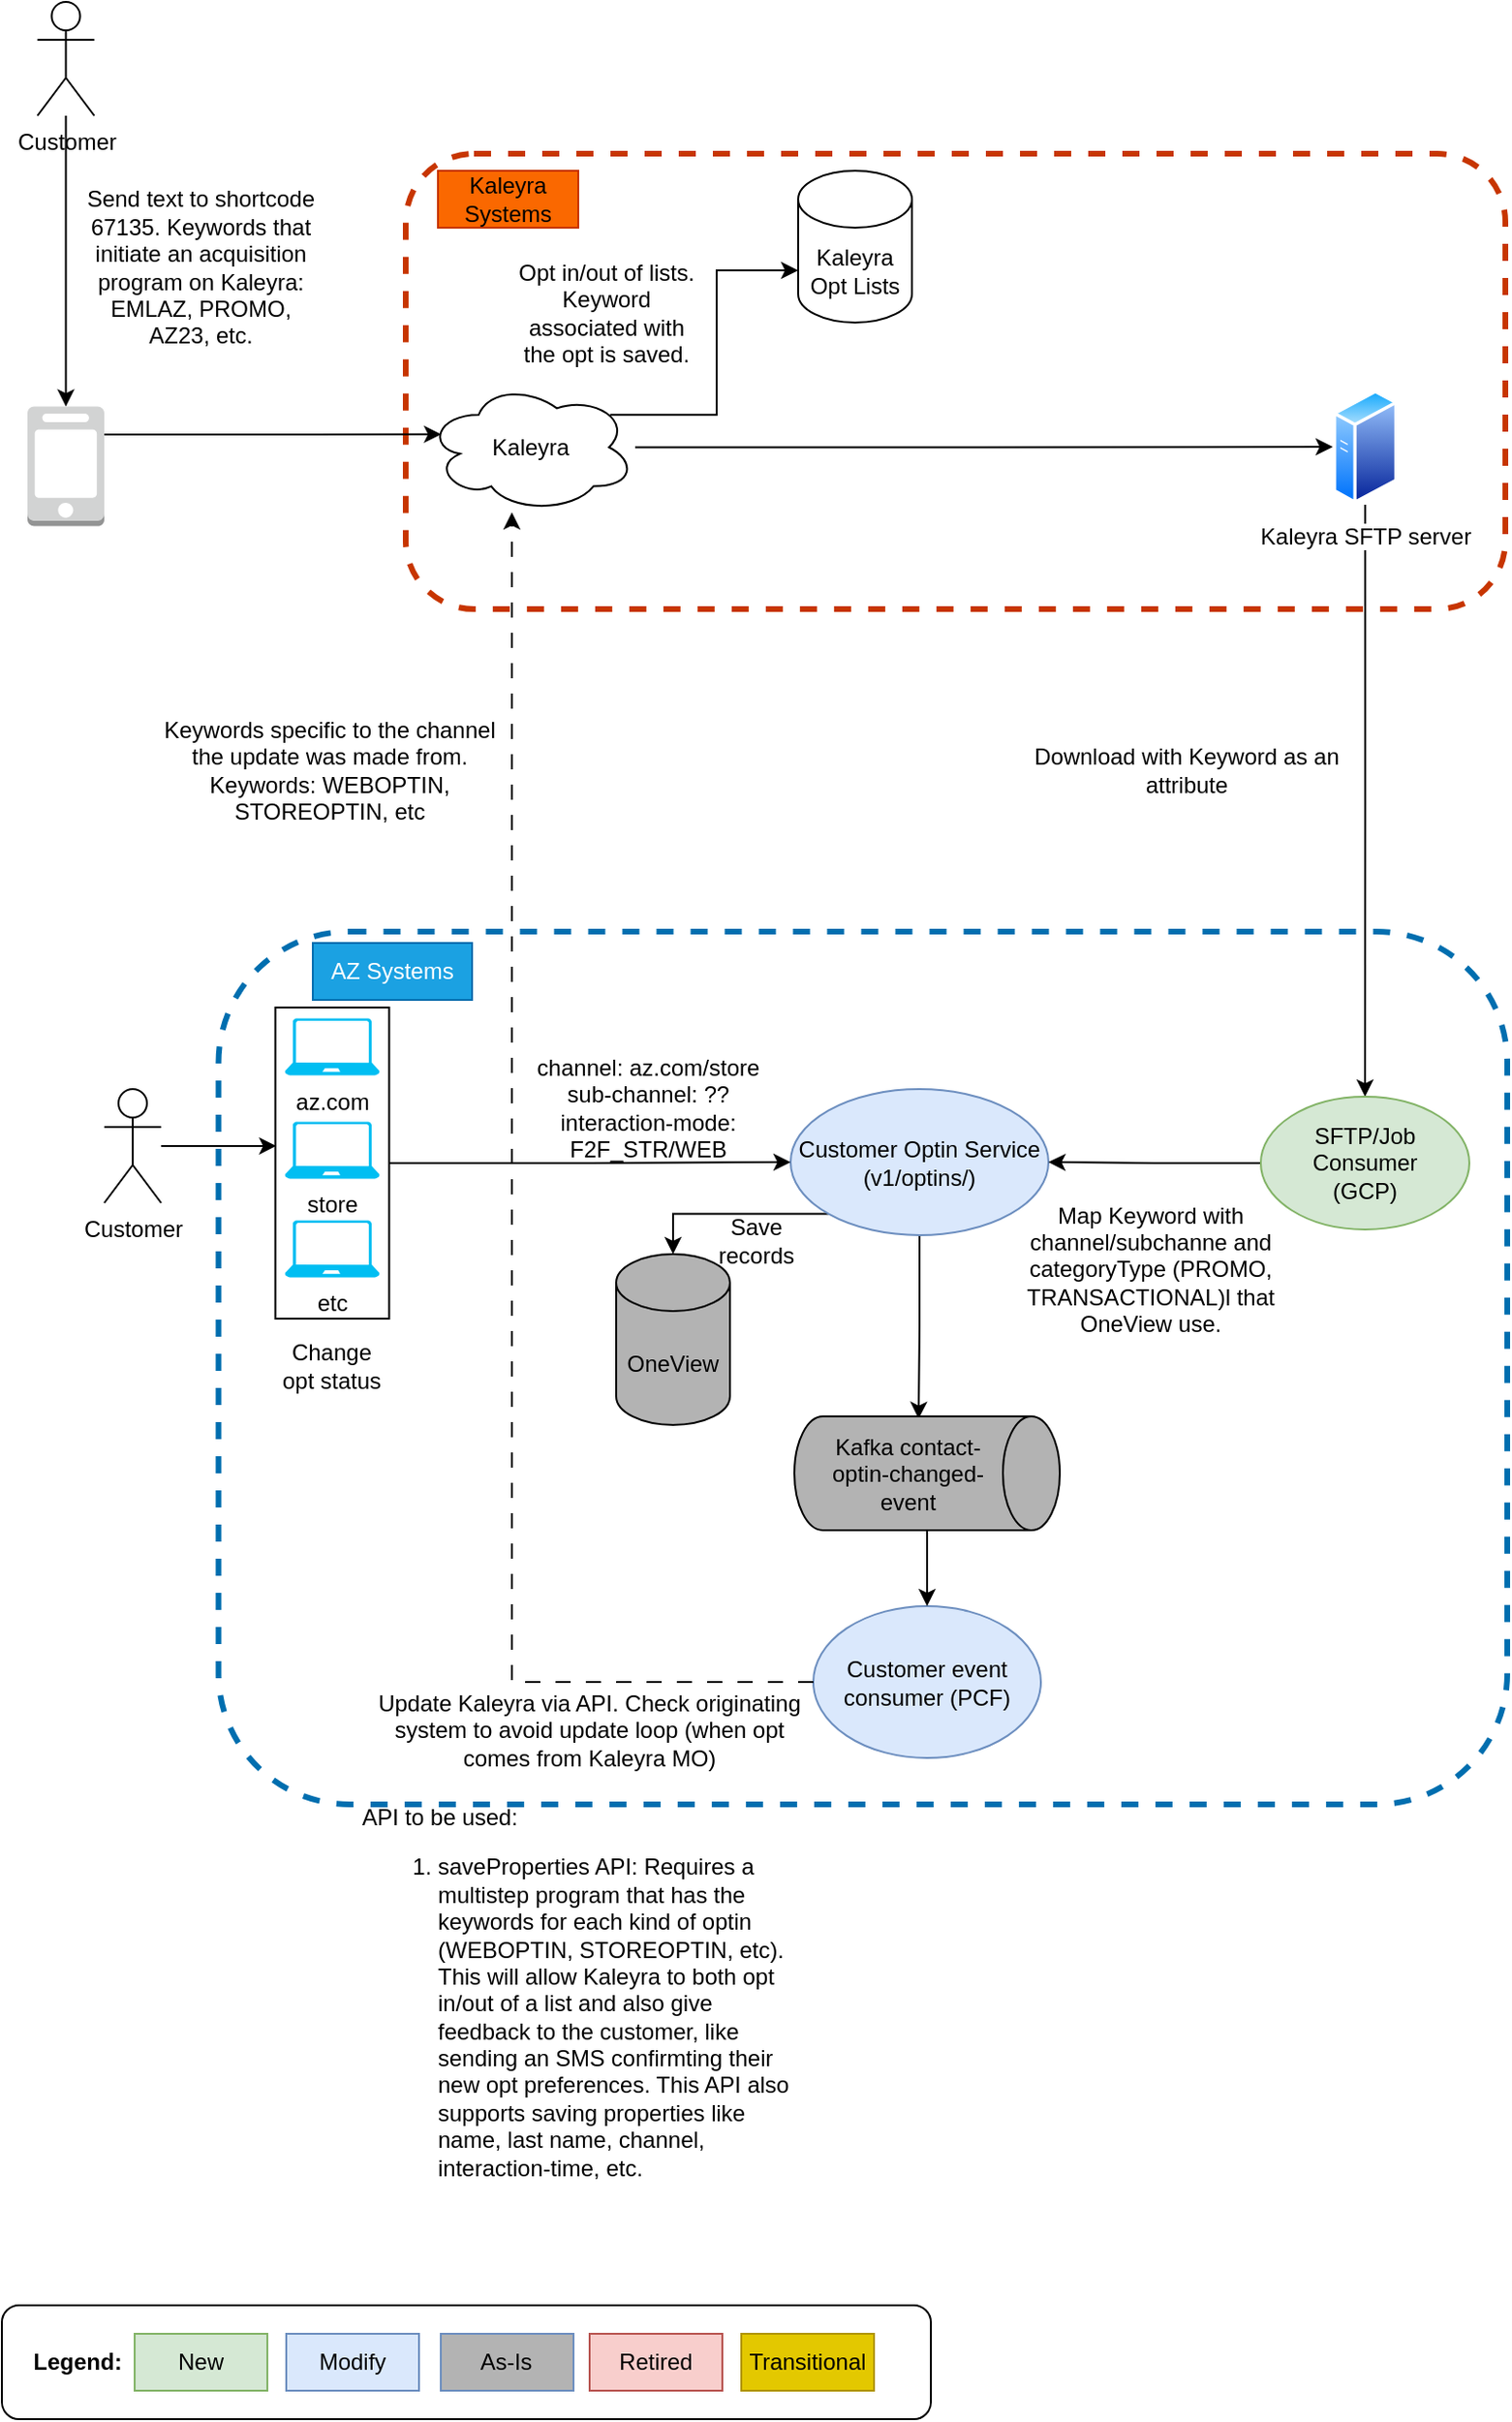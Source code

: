 <mxfile version="22.0.4" type="github">
  <diagram name="Page-1" id="bPTVf-BsiwisX3_Dfg2u">
    <mxGraphModel dx="1306" dy="830" grid="1" gridSize="10" guides="1" tooltips="1" connect="1" arrows="1" fold="1" page="1" pageScale="1" pageWidth="850" pageHeight="1100" math="0" shadow="0">
      <root>
        <mxCell id="0" />
        <mxCell id="1" parent="0" />
        <mxCell id="ZKfquur338v5OgfnKdS0-71" value="" style="rounded=1;whiteSpace=wrap;html=1;dashed=1;fillColor=none;strokeColor=#006EAF;fillStyle=auto;strokeWidth=3;fontColor=#ffffff;" parent="1" vertex="1">
          <mxGeometry x="134.25" y="550" width="679.75" height="460" as="geometry" />
        </mxCell>
        <mxCell id="ZKfquur338v5OgfnKdS0-1" value="OneView" style="shape=cylinder3;whiteSpace=wrap;html=1;boundedLbl=1;backgroundOutline=1;size=15;fillColor=#B3B3B3;" parent="1" vertex="1">
          <mxGeometry x="344" y="720" width="60" height="90" as="geometry" />
        </mxCell>
        <mxCell id="OoSU39PZylGbcR47JcE7-18" style="edgeStyle=orthogonalEdgeStyle;rounded=0;orthogonalLoop=1;jettySize=auto;html=1;entryX=0.5;entryY=0;entryDx=0;entryDy=0;entryPerimeter=0;" parent="1" source="ZKfquur338v5OgfnKdS0-3" target="ZKfquur338v5OgfnKdS0-7" edge="1">
          <mxGeometry relative="1" as="geometry" />
        </mxCell>
        <mxCell id="ZKfquur338v5OgfnKdS0-3" value="Customer" style="shape=umlActor;verticalLabelPosition=bottom;verticalAlign=top;html=1;outlineConnect=0;" parent="1" vertex="1">
          <mxGeometry x="38.75" y="60" width="30" height="60" as="geometry" />
        </mxCell>
        <mxCell id="ZKfquur338v5OgfnKdS0-7" value="" style="outlineConnect=0;dashed=0;verticalLabelPosition=bottom;verticalAlign=top;align=center;html=1;shape=mxgraph.aws3.mobile_client;fillColor=#D2D3D3;gradientColor=none;" parent="1" vertex="1">
          <mxGeometry x="33.5" y="273.25" width="40.5" height="63" as="geometry" />
        </mxCell>
        <mxCell id="ZKfquur338v5OgfnKdS0-22" style="edgeStyle=orthogonalEdgeStyle;rounded=0;orthogonalLoop=1;jettySize=auto;html=1;entryX=0.021;entryY=0.532;entryDx=0;entryDy=0;entryPerimeter=0;" parent="1" source="ZKfquur338v5OgfnKdS0-15" target="ZKfquur338v5OgfnKdS0-18" edge="1">
          <mxGeometry relative="1" as="geometry" />
        </mxCell>
        <mxCell id="ZKfquur338v5OgfnKdS0-56" style="edgeStyle=orthogonalEdgeStyle;rounded=0;orthogonalLoop=1;jettySize=auto;html=1;exitX=0;exitY=1;exitDx=0;exitDy=0;entryX=0.5;entryY=0;entryDx=0;entryDy=0;entryPerimeter=0;" parent="1" source="ZKfquur338v5OgfnKdS0-15" target="ZKfquur338v5OgfnKdS0-1" edge="1">
          <mxGeometry relative="1" as="geometry" />
        </mxCell>
        <mxCell id="ZKfquur338v5OgfnKdS0-15" value="Customer Optin Service&lt;br&gt;(v1/optins/)" style="ellipse;whiteSpace=wrap;html=1;fillColor=#dae8fc;strokeColor=#6c8ebf;" parent="1" vertex="1">
          <mxGeometry x="436" y="633" width="136" height="77" as="geometry" />
        </mxCell>
        <mxCell id="ZKfquur338v5OgfnKdS0-20" value="" style="group" parent="1" vertex="1" connectable="0">
          <mxGeometry x="438" y="805.5" width="140" height="60" as="geometry" />
        </mxCell>
        <mxCell id="ZKfquur338v5OgfnKdS0-18" value="" style="shape=cylinder3;whiteSpace=wrap;html=1;boundedLbl=1;backgroundOutline=1;size=15;rotation=90;fillColor=#B3B3B3;" parent="ZKfquur338v5OgfnKdS0-20" vertex="1">
          <mxGeometry x="40" y="-40" width="60" height="140" as="geometry" />
        </mxCell>
        <mxCell id="ZKfquur338v5OgfnKdS0-19" value="Kafka&amp;nbsp;contact-optin-changed-event" style="text;html=1;strokeColor=none;fillColor=none;align=center;verticalAlign=middle;whiteSpace=wrap;rounded=0;" parent="ZKfquur338v5OgfnKdS0-20" vertex="1">
          <mxGeometry x="10" y="15" width="100" height="30" as="geometry" />
        </mxCell>
        <mxCell id="ZKfquur338v5OgfnKdS0-23" value="Customer event consumer (PCF)" style="ellipse;whiteSpace=wrap;html=1;fillColor=#dae8fc;strokeColor=#6c8ebf;" parent="1" vertex="1">
          <mxGeometry x="448" y="905.5" width="120" height="80" as="geometry" />
        </mxCell>
        <mxCell id="ZKfquur338v5OgfnKdS0-24" style="edgeStyle=orthogonalEdgeStyle;rounded=0;orthogonalLoop=1;jettySize=auto;html=1;entryX=0.5;entryY=0;entryDx=0;entryDy=0;" parent="1" source="ZKfquur338v5OgfnKdS0-18" target="ZKfquur338v5OgfnKdS0-23" edge="1">
          <mxGeometry relative="1" as="geometry" />
        </mxCell>
        <mxCell id="ZKfquur338v5OgfnKdS0-26" value="Update Kaleyra via API. Check originating system to avoid update loop (when opt comes from Kaleyra MO)" style="text;html=1;strokeColor=none;fillColor=none;align=center;verticalAlign=middle;whiteSpace=wrap;rounded=0;" parent="1" vertex="1">
          <mxGeometry x="214.5" y="955.5" width="230" height="30" as="geometry" />
        </mxCell>
        <mxCell id="ZKfquur338v5OgfnKdS0-38" style="edgeStyle=orthogonalEdgeStyle;rounded=0;orthogonalLoop=1;jettySize=auto;html=1;entryX=0.008;entryY=0.445;entryDx=0;entryDy=0;entryPerimeter=0;" parent="1" source="ZKfquur338v5OgfnKdS0-27" target="ZKfquur338v5OgfnKdS0-36" edge="1">
          <mxGeometry relative="1" as="geometry" />
        </mxCell>
        <mxCell id="ZKfquur338v5OgfnKdS0-27" value="Customer" style="shape=umlActor;verticalLabelPosition=bottom;verticalAlign=top;html=1;outlineConnect=0;" parent="1" vertex="1">
          <mxGeometry x="74" y="633" width="30" height="60" as="geometry" />
        </mxCell>
        <mxCell id="ZKfquur338v5OgfnKdS0-37" value="" style="group" parent="1" vertex="1" connectable="0">
          <mxGeometry x="164.25" y="595.75" width="60" height="198.25" as="geometry" />
        </mxCell>
        <mxCell id="ZKfquur338v5OgfnKdS0-33" value="" style="group" parent="ZKfquur338v5OgfnKdS0-37" vertex="1" connectable="0">
          <mxGeometry x="5" width="55" height="158.25" as="geometry" />
        </mxCell>
        <mxCell id="ZKfquur338v5OgfnKdS0-36" value="" style="rounded=0;whiteSpace=wrap;html=1;" parent="ZKfquur338v5OgfnKdS0-33" vertex="1">
          <mxGeometry x="-5" y="-5.75" width="60" height="164" as="geometry" />
        </mxCell>
        <mxCell id="ZKfquur338v5OgfnKdS0-28" value="az.com" style="verticalLabelPosition=bottom;html=1;verticalAlign=top;align=center;strokeColor=none;fillColor=#00BEF2;shape=mxgraph.azure.laptop;pointerEvents=1;" parent="ZKfquur338v5OgfnKdS0-33" vertex="1">
          <mxGeometry width="50" height="30" as="geometry" />
        </mxCell>
        <mxCell id="ZKfquur338v5OgfnKdS0-29" value="store" style="verticalLabelPosition=bottom;html=1;verticalAlign=top;align=center;strokeColor=none;fillColor=#00BEF2;shape=mxgraph.azure.laptop;pointerEvents=1;" parent="ZKfquur338v5OgfnKdS0-33" vertex="1">
          <mxGeometry y="54.5" width="50" height="30" as="geometry" />
        </mxCell>
        <mxCell id="ZKfquur338v5OgfnKdS0-30" value="etc" style="verticalLabelPosition=bottom;html=1;verticalAlign=top;align=center;strokeColor=none;fillColor=#00BEF2;shape=mxgraph.azure.laptop;pointerEvents=1;" parent="ZKfquur338v5OgfnKdS0-33" vertex="1">
          <mxGeometry y="106.5" width="50" height="30" as="geometry" />
        </mxCell>
        <mxCell id="ZKfquur338v5OgfnKdS0-35" value="Change opt status" style="text;html=1;strokeColor=none;fillColor=none;align=center;verticalAlign=middle;whiteSpace=wrap;rounded=0;" parent="ZKfquur338v5OgfnKdS0-37" vertex="1">
          <mxGeometry y="168.25" width="60" height="30" as="geometry" />
        </mxCell>
        <mxCell id="ZKfquur338v5OgfnKdS0-40" style="edgeStyle=orthogonalEdgeStyle;rounded=0;orthogonalLoop=1;jettySize=auto;html=1;entryX=0;entryY=0.5;entryDx=0;entryDy=0;" parent="1" source="ZKfquur338v5OgfnKdS0-36" target="ZKfquur338v5OgfnKdS0-15" edge="1">
          <mxGeometry relative="1" as="geometry" />
        </mxCell>
        <mxCell id="ZKfquur338v5OgfnKdS0-54" style="edgeStyle=orthogonalEdgeStyle;rounded=0;orthogonalLoop=1;jettySize=auto;html=1;entryX=0.5;entryY=0;entryDx=0;entryDy=0;fillColor=#f8cecc;strokeColor=#000000;strokeWidth=1;" parent="1" source="ZKfquur338v5OgfnKdS0-51" target="ZKfquur338v5OgfnKdS0-53" edge="1">
          <mxGeometry relative="1" as="geometry" />
        </mxCell>
        <mxCell id="ZKfquur338v5OgfnKdS0-58" style="edgeStyle=orthogonalEdgeStyle;rounded=0;orthogonalLoop=1;jettySize=auto;html=1;entryX=1;entryY=0.5;entryDx=0;entryDy=0;strokeWidth=1;fillColor=#f8cecc;strokeColor=#000000;" parent="1" source="ZKfquur338v5OgfnKdS0-53" target="ZKfquur338v5OgfnKdS0-15" edge="1">
          <mxGeometry relative="1" as="geometry" />
        </mxCell>
        <mxCell id="ZKfquur338v5OgfnKdS0-53" value="SFTP/Job Consumer&lt;br&gt;(GCP)" style="ellipse;whiteSpace=wrap;html=1;fillColor=#d5e8d4;strokeColor=#82b366;" parent="1" vertex="1">
          <mxGeometry x="684" y="637" width="110" height="70" as="geometry" />
        </mxCell>
        <mxCell id="ZKfquur338v5OgfnKdS0-57" value="Save records" style="text;html=1;strokeColor=none;fillColor=none;align=center;verticalAlign=middle;whiteSpace=wrap;rounded=0;" parent="1" vertex="1">
          <mxGeometry x="388" y="698" width="60" height="30" as="geometry" />
        </mxCell>
        <mxCell id="ZKfquur338v5OgfnKdS0-60" value="" style="group" parent="1" vertex="1" connectable="0">
          <mxGeometry x="20" y="1274" width="490" height="60" as="geometry" />
        </mxCell>
        <mxCell id="ZKfquur338v5OgfnKdS0-61" value="" style="rounded=1;whiteSpace=wrap;html=1;" parent="ZKfquur338v5OgfnKdS0-60" vertex="1">
          <mxGeometry width="490" height="60" as="geometry" />
        </mxCell>
        <mxCell id="ZKfquur338v5OgfnKdS0-62" value="New" style="rounded=0;whiteSpace=wrap;html=1;fillColor=#d5e8d4;strokeColor=#82b366;" parent="ZKfquur338v5OgfnKdS0-60" vertex="1">
          <mxGeometry x="70.02" y="15" width="70" height="30" as="geometry" />
        </mxCell>
        <mxCell id="ZKfquur338v5OgfnKdS0-63" value="Modify" style="rounded=0;whiteSpace=wrap;html=1;fillColor=#dae8fc;strokeColor=#6c8ebf;" parent="ZKfquur338v5OgfnKdS0-60" vertex="1">
          <mxGeometry x="150" y="15" width="70" height="30" as="geometry" />
        </mxCell>
        <mxCell id="ZKfquur338v5OgfnKdS0-64" value="Retired" style="rounded=0;whiteSpace=wrap;html=1;fillColor=#f8cecc;strokeColor=#b85450;" parent="ZKfquur338v5OgfnKdS0-60" vertex="1">
          <mxGeometry x="310" y="15" width="70" height="30" as="geometry" />
        </mxCell>
        <mxCell id="ZKfquur338v5OgfnKdS0-65" value="Transitional" style="rounded=0;whiteSpace=wrap;html=1;fillColor=#e3c800;strokeColor=#B09500;fontColor=#000000;" parent="ZKfquur338v5OgfnKdS0-60" vertex="1">
          <mxGeometry x="390" y="15" width="70" height="30" as="geometry" />
        </mxCell>
        <mxCell id="ZKfquur338v5OgfnKdS0-66" value="&lt;b&gt;Legend:&lt;/b&gt;" style="text;html=1;strokeColor=none;fillColor=none;align=center;verticalAlign=middle;whiteSpace=wrap;rounded=0;" parent="ZKfquur338v5OgfnKdS0-60" vertex="1">
          <mxGeometry x="10" y="15" width="60" height="30" as="geometry" />
        </mxCell>
        <mxCell id="ZKfquur338v5OgfnKdS0-67" value="As-Is" style="rounded=0;whiteSpace=wrap;html=1;fillColor=#B3B3B3;strokeColor=#6c8ebf;" parent="ZKfquur338v5OgfnKdS0-60" vertex="1">
          <mxGeometry x="231.49" y="15" width="70" height="30" as="geometry" />
        </mxCell>
        <mxCell id="ZKfquur338v5OgfnKdS0-69" value="API to be used:&lt;br&gt;&lt;ol&gt;&lt;li&gt;saveProperties API: Requires a multistep program that has the keywords for each kind of optin (WEBOPTIN, STOREOPTIN, etc). This will allow Kaleyra to both opt in/out of a list and also give feedback to the customer, like sending an SMS confirmting their new opt preferences. This API also supports saving properties like name, last name, channel, interaction-time, etc.&lt;/li&gt;&lt;/ol&gt;" style="text;html=1;strokeColor=none;fillColor=none;align=left;verticalAlign=middle;whiteSpace=wrap;rounded=0;" parent="1" vertex="1">
          <mxGeometry x="208" y="1020" width="230" height="189.5" as="geometry" />
        </mxCell>
        <mxCell id="ZKfquur338v5OgfnKdS0-72" value="AZ Systems" style="text;html=1;strokeColor=#006EAF;fillColor=#1ba1e2;align=center;verticalAlign=middle;whiteSpace=wrap;rounded=0;fontColor=#ffffff;gradientColor=none;" parent="1" vertex="1">
          <mxGeometry x="184" y="556" width="84" height="30" as="geometry" />
        </mxCell>
        <mxCell id="OoSU39PZylGbcR47JcE7-1" value="channel: az.com/store&lt;br&gt;sub-channel: ??&lt;br&gt;interaction-mode: F2F_STR/WEB" style="text;html=1;strokeColor=none;fillColor=none;align=center;verticalAlign=middle;whiteSpace=wrap;rounded=0;" parent="1" vertex="1">
          <mxGeometry x="286" y="628" width="150" height="30" as="geometry" />
        </mxCell>
        <mxCell id="OoSU39PZylGbcR47JcE7-16" value="" style="group" parent="1" vertex="1" connectable="0">
          <mxGeometry x="233" y="140" width="580" height="240" as="geometry" />
        </mxCell>
        <mxCell id="ZKfquur338v5OgfnKdS0-73" value="" style="rounded=1;whiteSpace=wrap;html=1;dashed=1;fillColor=none;strokeColor=#C73500;fillStyle=auto;strokeWidth=3;fontColor=#000000;" parent="OoSU39PZylGbcR47JcE7-16" vertex="1">
          <mxGeometry width="580" height="240" as="geometry" />
        </mxCell>
        <mxCell id="ZKfquur338v5OgfnKdS0-2" value="Kaleyra" style="ellipse;shape=cloud;whiteSpace=wrap;html=1;" parent="OoSU39PZylGbcR47JcE7-16" vertex="1">
          <mxGeometry x="11" y="120.5" width="110" height="68.5" as="geometry" />
        </mxCell>
        <mxCell id="ZKfquur338v5OgfnKdS0-10" style="edgeStyle=orthogonalEdgeStyle;rounded=0;orthogonalLoop=1;jettySize=auto;html=1;entryX=0.07;entryY=0.4;entryDx=0;entryDy=0;entryPerimeter=0;" parent="OoSU39PZylGbcR47JcE7-16" source="ZKfquur338v5OgfnKdS0-7" target="ZKfquur338v5OgfnKdS0-2" edge="1">
          <mxGeometry relative="1" as="geometry">
            <Array as="points">
              <mxPoint x="-50" y="148" />
              <mxPoint x="-50" y="148" />
            </Array>
          </mxGeometry>
        </mxCell>
        <mxCell id="ZKfquur338v5OgfnKdS0-9" value="Kaleyra Opt Lists" style="shape=cylinder3;whiteSpace=wrap;html=1;boundedLbl=1;backgroundOutline=1;size=15;" parent="OoSU39PZylGbcR47JcE7-16" vertex="1">
          <mxGeometry x="207" y="9" width="60" height="80" as="geometry" />
        </mxCell>
        <mxCell id="ZKfquur338v5OgfnKdS0-46" style="edgeStyle=orthogonalEdgeStyle;rounded=0;orthogonalLoop=1;jettySize=auto;html=1;entryX=0;entryY=0;entryDx=0;entryDy=52.5;entryPerimeter=0;exitX=0.88;exitY=0.25;exitDx=0;exitDy=0;exitPerimeter=0;" parent="OoSU39PZylGbcR47JcE7-16" source="ZKfquur338v5OgfnKdS0-2" target="ZKfquur338v5OgfnKdS0-9" edge="1">
          <mxGeometry relative="1" as="geometry" />
        </mxCell>
        <mxCell id="ZKfquur338v5OgfnKdS0-12" value="Opt in/out of lists. Keyword associated with the opt is saved." style="text;html=1;strokeColor=none;fillColor=none;align=center;verticalAlign=middle;whiteSpace=wrap;rounded=0;" parent="OoSU39PZylGbcR47JcE7-16" vertex="1">
          <mxGeometry x="57" y="50" width="98" height="68" as="geometry" />
        </mxCell>
        <mxCell id="ZKfquur338v5OgfnKdS0-51" value="Kaleyra SFTP server" style="image;aspect=fixed;perimeter=ellipsePerimeter;html=1;align=center;shadow=0;dashed=0;spacingTop=3;image=img/lib/active_directory/generic_server.svg;" parent="OoSU39PZylGbcR47JcE7-16" vertex="1">
          <mxGeometry x="489" y="124" width="34.16" height="61" as="geometry" />
        </mxCell>
        <mxCell id="ZKfquur338v5OgfnKdS0-74" value="Kaleyra Systems" style="text;html=1;strokeColor=#C73500;fillColor=#fa6800;align=center;verticalAlign=middle;whiteSpace=wrap;rounded=0;fontColor=#000000;" parent="OoSU39PZylGbcR47JcE7-16" vertex="1">
          <mxGeometry x="17" y="9" width="74" height="30" as="geometry" />
        </mxCell>
        <mxCell id="zLzItF7LIoJebXVwozu4-3" style="edgeStyle=orthogonalEdgeStyle;rounded=0;orthogonalLoop=1;jettySize=auto;html=1;entryX=0;entryY=0.5;entryDx=0;entryDy=0;" edge="1" parent="OoSU39PZylGbcR47JcE7-16" source="ZKfquur338v5OgfnKdS0-2" target="ZKfquur338v5OgfnKdS0-51">
          <mxGeometry relative="1" as="geometry">
            <mxPoint x="487" y="140" as="targetPoint" />
          </mxGeometry>
        </mxCell>
        <mxCell id="OoSU39PZylGbcR47JcE7-19" value="Keywords specific to the channel the update was made from.&lt;br&gt;Keywords: WEBOPTIN, STOREOPTIN, etc" style="text;html=1;strokeColor=none;fillColor=none;align=center;verticalAlign=middle;whiteSpace=wrap;rounded=0;" parent="1" vertex="1">
          <mxGeometry x="100" y="430" width="186" height="70" as="geometry" />
        </mxCell>
        <mxCell id="OoSU39PZylGbcR47JcE7-20" value="Send text to shortcode 67135. Keywords that initiate an acquisition program on Kaleyra:&lt;br&gt;EMLAZ, PROMO, AZ23, etc." style="text;html=1;strokeColor=none;fillColor=none;align=center;verticalAlign=middle;whiteSpace=wrap;rounded=0;" parent="1" vertex="1">
          <mxGeometry x="60" y="150" width="130" height="100" as="geometry" />
        </mxCell>
        <mxCell id="OoSU39PZylGbcR47JcE7-21" value="Download with Keyword as an attribute" style="text;html=1;strokeColor=none;fillColor=none;align=center;verticalAlign=middle;whiteSpace=wrap;rounded=0;" parent="1" vertex="1">
          <mxGeometry x="560" y="440" width="170" height="50" as="geometry" />
        </mxCell>
        <mxCell id="OoSU39PZylGbcR47JcE7-22" value="Map Keyword with channel/subchanne and categoryType (PROMO, TRANSACTIONAL)l that OneView use." style="text;html=1;strokeColor=none;fillColor=none;align=center;verticalAlign=middle;whiteSpace=wrap;rounded=0;" parent="1" vertex="1">
          <mxGeometry x="541" y="689" width="170" height="77" as="geometry" />
        </mxCell>
        <mxCell id="zLzItF7LIoJebXVwozu4-4" style="edgeStyle=orthogonalEdgeStyle;rounded=0;orthogonalLoop=1;jettySize=auto;html=1;entryX=0.409;entryY=1;entryDx=0;entryDy=0;entryPerimeter=0;dashed=1;dashPattern=8 8;" edge="1" parent="1" source="ZKfquur338v5OgfnKdS0-23" target="ZKfquur338v5OgfnKdS0-2">
          <mxGeometry relative="1" as="geometry" />
        </mxCell>
      </root>
    </mxGraphModel>
  </diagram>
</mxfile>
